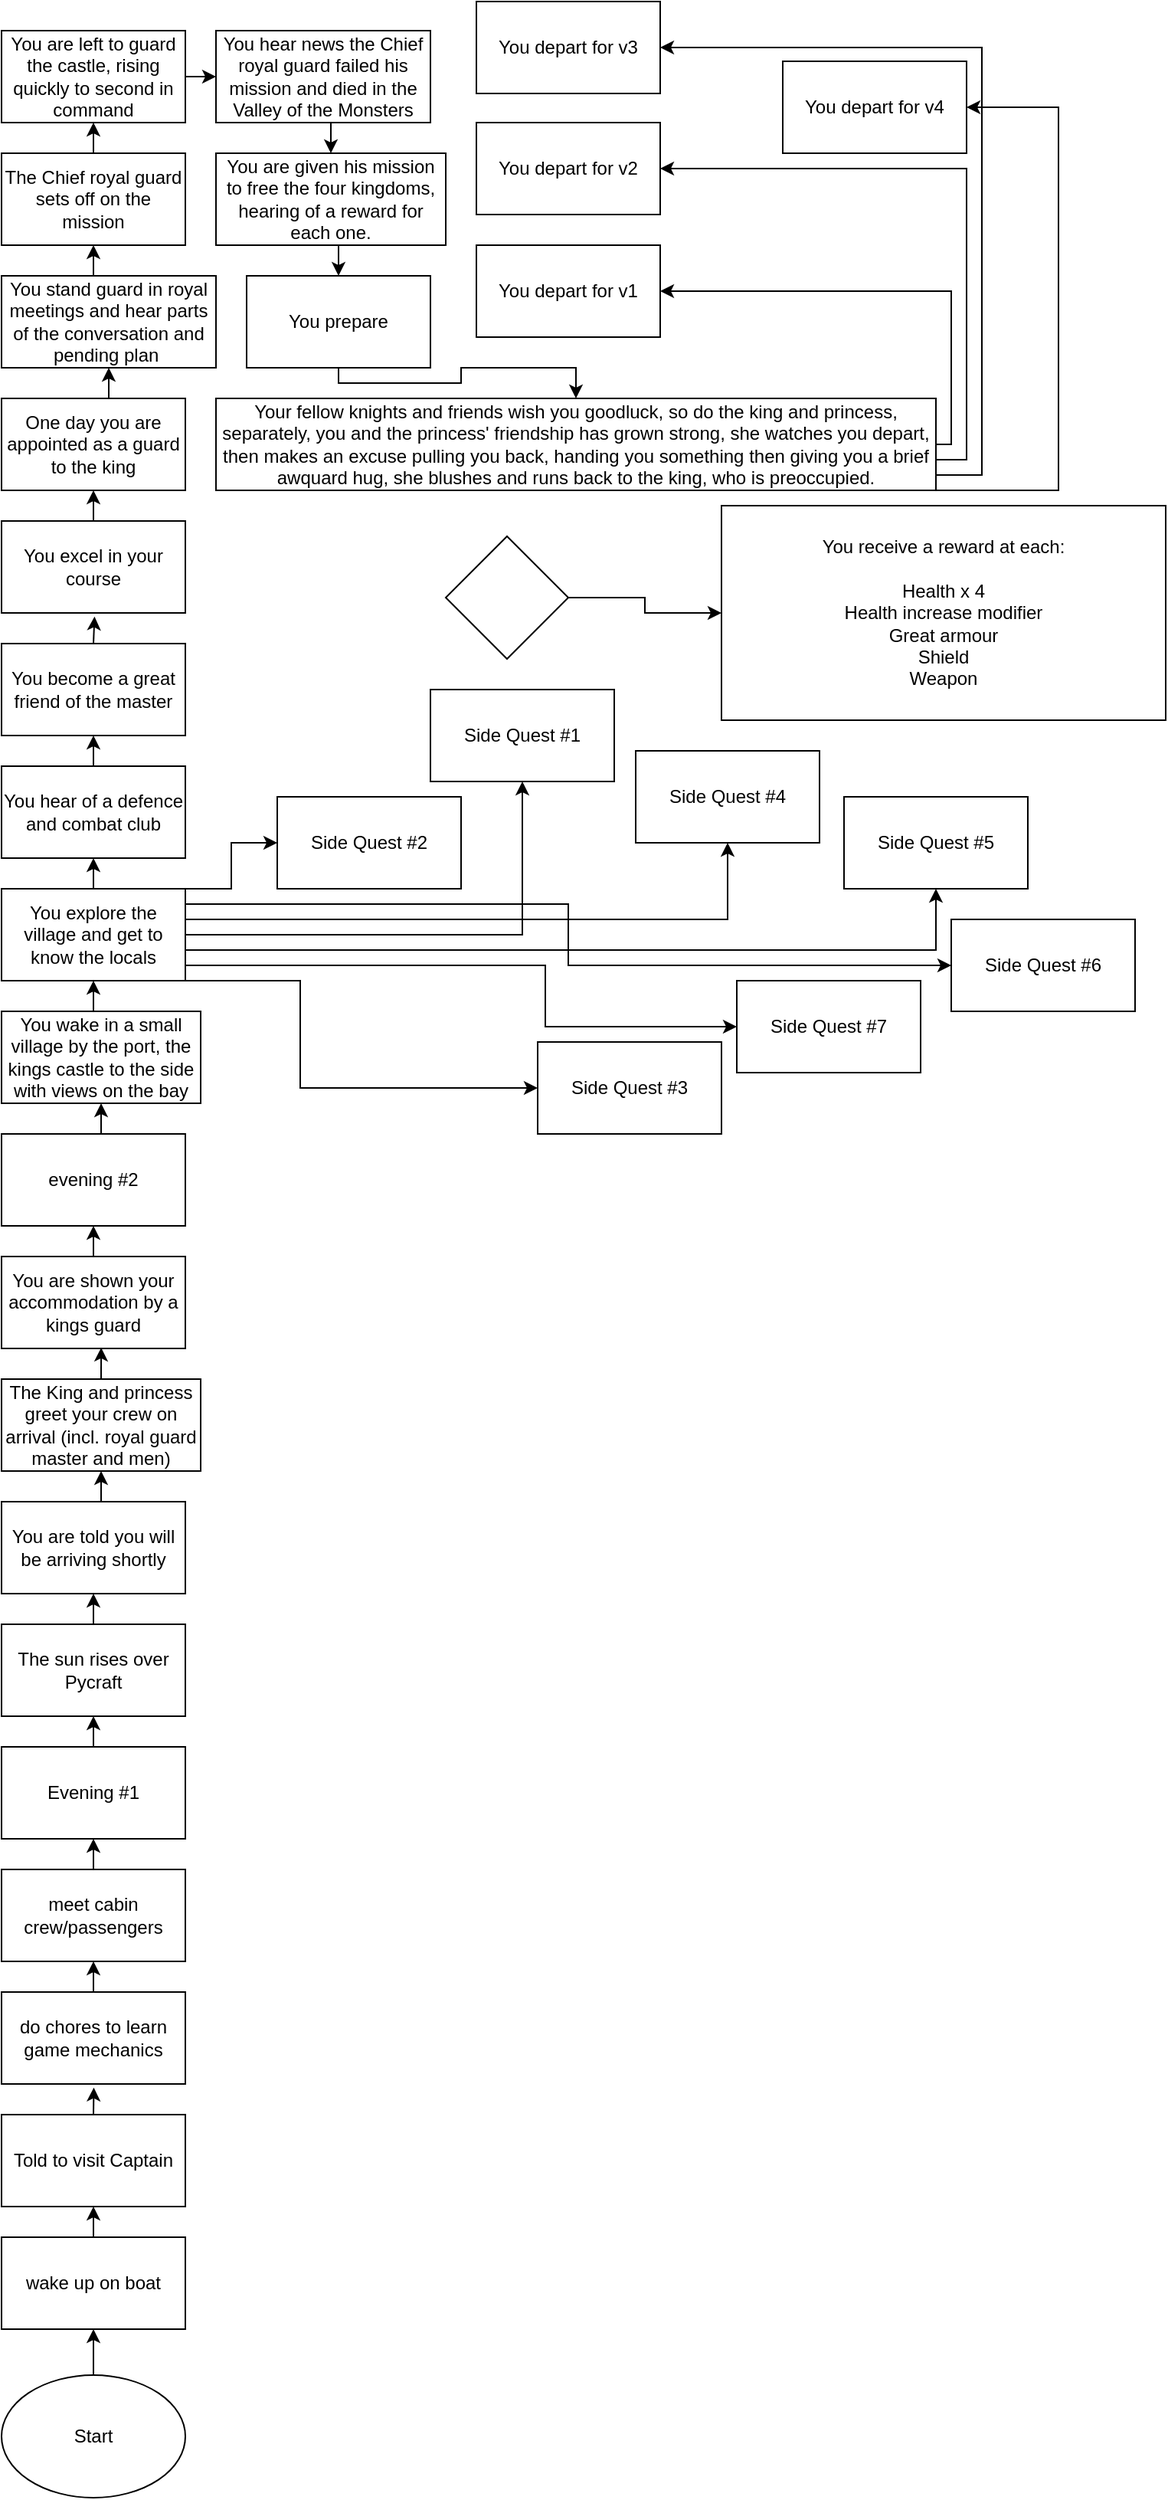 <mxfile version="15.0.3" type="device"><diagram id="lbNoJtAVutJ1ZbNIaTL9" name="Page-1"><mxGraphModel dx="677" dy="1547" grid="1" gridSize="10" guides="1" tooltips="1" connect="1" arrows="1" fold="1" page="1" pageScale="1" pageWidth="827" pageHeight="1169" math="0" shadow="0"><root><mxCell id="0"/><mxCell id="1" parent="0"/><mxCell id="6R_irC6PejWDJI_ZUzhK-5" style="edgeStyle=orthogonalEdgeStyle;rounded=0;orthogonalLoop=1;jettySize=auto;html=1;exitX=0.5;exitY=0;exitDx=0;exitDy=0;entryX=0.5;entryY=1;entryDx=0;entryDy=0;" edge="1" parent="1" source="6R_irC6PejWDJI_ZUzhK-1" target="6R_irC6PejWDJI_ZUzhK-4"><mxGeometry relative="1" as="geometry"/></mxCell><mxCell id="6R_irC6PejWDJI_ZUzhK-1" value="wake up on boat" style="rounded=0;whiteSpace=wrap;html=1;" vertex="1" parent="1"><mxGeometry y="290" width="120" height="60" as="geometry"/></mxCell><mxCell id="6R_irC6PejWDJI_ZUzhK-3" style="edgeStyle=orthogonalEdgeStyle;rounded=0;orthogonalLoop=1;jettySize=auto;html=1;exitX=0.5;exitY=0;exitDx=0;exitDy=0;entryX=0.5;entryY=1;entryDx=0;entryDy=0;" edge="1" parent="1" source="6R_irC6PejWDJI_ZUzhK-2" target="6R_irC6PejWDJI_ZUzhK-1"><mxGeometry relative="1" as="geometry"/></mxCell><mxCell id="6R_irC6PejWDJI_ZUzhK-2" value="Start" style="ellipse;whiteSpace=wrap;html=1;" vertex="1" parent="1"><mxGeometry y="380" width="120" height="80" as="geometry"/></mxCell><mxCell id="6R_irC6PejWDJI_ZUzhK-7" style="edgeStyle=orthogonalEdgeStyle;rounded=0;orthogonalLoop=1;jettySize=auto;html=1;exitX=0.5;exitY=0;exitDx=0;exitDy=0;entryX=0.502;entryY=1.039;entryDx=0;entryDy=0;entryPerimeter=0;" edge="1" parent="1" source="6R_irC6PejWDJI_ZUzhK-4" target="6R_irC6PejWDJI_ZUzhK-6"><mxGeometry relative="1" as="geometry"/></mxCell><mxCell id="6R_irC6PejWDJI_ZUzhK-4" value="Told to visit Captain" style="rounded=0;whiteSpace=wrap;html=1;" vertex="1" parent="1"><mxGeometry y="210" width="120" height="60" as="geometry"/></mxCell><mxCell id="6R_irC6PejWDJI_ZUzhK-9" style="edgeStyle=orthogonalEdgeStyle;rounded=0;orthogonalLoop=1;jettySize=auto;html=1;exitX=0.5;exitY=0;exitDx=0;exitDy=0;entryX=0.5;entryY=1;entryDx=0;entryDy=0;" edge="1" parent="1" source="6R_irC6PejWDJI_ZUzhK-6" target="6R_irC6PejWDJI_ZUzhK-8"><mxGeometry relative="1" as="geometry"/></mxCell><mxCell id="6R_irC6PejWDJI_ZUzhK-6" value="do chores to learn game mechanics" style="rounded=0;whiteSpace=wrap;html=1;" vertex="1" parent="1"><mxGeometry y="130" width="120" height="60" as="geometry"/></mxCell><mxCell id="6R_irC6PejWDJI_ZUzhK-11" style="edgeStyle=orthogonalEdgeStyle;rounded=0;orthogonalLoop=1;jettySize=auto;html=1;exitX=0.5;exitY=0;exitDx=0;exitDy=0;entryX=0.5;entryY=1;entryDx=0;entryDy=0;" edge="1" parent="1" source="6R_irC6PejWDJI_ZUzhK-8" target="6R_irC6PejWDJI_ZUzhK-10"><mxGeometry relative="1" as="geometry"/></mxCell><mxCell id="6R_irC6PejWDJI_ZUzhK-8" value="meet cabin crew/passengers" style="rounded=0;whiteSpace=wrap;html=1;" vertex="1" parent="1"><mxGeometry y="50" width="120" height="60" as="geometry"/></mxCell><mxCell id="6R_irC6PejWDJI_ZUzhK-14" style="edgeStyle=orthogonalEdgeStyle;rounded=0;orthogonalLoop=1;jettySize=auto;html=1;exitX=0.5;exitY=0;exitDx=0;exitDy=0;entryX=0.5;entryY=1;entryDx=0;entryDy=0;" edge="1" parent="1" source="6R_irC6PejWDJI_ZUzhK-10" target="6R_irC6PejWDJI_ZUzhK-12"><mxGeometry relative="1" as="geometry"/></mxCell><mxCell id="6R_irC6PejWDJI_ZUzhK-10" value="Evening #1" style="rounded=0;whiteSpace=wrap;html=1;" vertex="1" parent="1"><mxGeometry y="-30" width="120" height="60" as="geometry"/></mxCell><mxCell id="6R_irC6PejWDJI_ZUzhK-15" style="edgeStyle=orthogonalEdgeStyle;rounded=0;orthogonalLoop=1;jettySize=auto;html=1;exitX=0.5;exitY=0;exitDx=0;exitDy=0;entryX=0.5;entryY=1;entryDx=0;entryDy=0;" edge="1" parent="1" source="6R_irC6PejWDJI_ZUzhK-12" target="6R_irC6PejWDJI_ZUzhK-13"><mxGeometry relative="1" as="geometry"/></mxCell><mxCell id="6R_irC6PejWDJI_ZUzhK-12" value="The sun rises over Pycraft" style="rounded=0;whiteSpace=wrap;html=1;" vertex="1" parent="1"><mxGeometry y="-110" width="120" height="60" as="geometry"/></mxCell><mxCell id="6R_irC6PejWDJI_ZUzhK-17" style="edgeStyle=orthogonalEdgeStyle;rounded=0;orthogonalLoop=1;jettySize=auto;html=1;exitX=0.5;exitY=0;exitDx=0;exitDy=0;entryX=0.5;entryY=1;entryDx=0;entryDy=0;" edge="1" parent="1" source="6R_irC6PejWDJI_ZUzhK-13" target="6R_irC6PejWDJI_ZUzhK-16"><mxGeometry relative="1" as="geometry"/></mxCell><mxCell id="6R_irC6PejWDJI_ZUzhK-13" value="You are told you will be arriving shortly" style="rounded=0;whiteSpace=wrap;html=1;" vertex="1" parent="1"><mxGeometry y="-190" width="120" height="60" as="geometry"/></mxCell><mxCell id="6R_irC6PejWDJI_ZUzhK-20" style="edgeStyle=orthogonalEdgeStyle;rounded=0;orthogonalLoop=1;jettySize=auto;html=1;exitX=0.5;exitY=0;exitDx=0;exitDy=0;entryX=0.542;entryY=0.991;entryDx=0;entryDy=0;entryPerimeter=0;" edge="1" parent="1" source="6R_irC6PejWDJI_ZUzhK-16" target="6R_irC6PejWDJI_ZUzhK-18"><mxGeometry relative="1" as="geometry"/></mxCell><mxCell id="6R_irC6PejWDJI_ZUzhK-16" value="The King and princess greet your crew on arrival (incl. royal guard master and men)" style="rounded=0;whiteSpace=wrap;html=1;" vertex="1" parent="1"><mxGeometry y="-270" width="130" height="60" as="geometry"/></mxCell><mxCell id="6R_irC6PejWDJI_ZUzhK-21" style="edgeStyle=orthogonalEdgeStyle;rounded=0;orthogonalLoop=1;jettySize=auto;html=1;exitX=0.5;exitY=0;exitDx=0;exitDy=0;entryX=0.5;entryY=1;entryDx=0;entryDy=0;" edge="1" parent="1" source="6R_irC6PejWDJI_ZUzhK-18" target="6R_irC6PejWDJI_ZUzhK-19"><mxGeometry relative="1" as="geometry"/></mxCell><mxCell id="6R_irC6PejWDJI_ZUzhK-18" value="You are shown your accommodation by a kings guard" style="rounded=0;whiteSpace=wrap;html=1;" vertex="1" parent="1"><mxGeometry y="-350" width="120" height="60" as="geometry"/></mxCell><mxCell id="6R_irC6PejWDJI_ZUzhK-23" style="edgeStyle=orthogonalEdgeStyle;rounded=0;orthogonalLoop=1;jettySize=auto;html=1;exitX=0.5;exitY=0;exitDx=0;exitDy=0;entryX=0.5;entryY=1;entryDx=0;entryDy=0;" edge="1" parent="1" source="6R_irC6PejWDJI_ZUzhK-19" target="6R_irC6PejWDJI_ZUzhK-22"><mxGeometry relative="1" as="geometry"/></mxCell><mxCell id="6R_irC6PejWDJI_ZUzhK-19" value="evening #2" style="rounded=0;whiteSpace=wrap;html=1;" vertex="1" parent="1"><mxGeometry y="-430" width="120" height="60" as="geometry"/></mxCell><mxCell id="6R_irC6PejWDJI_ZUzhK-27" style="edgeStyle=orthogonalEdgeStyle;rounded=0;orthogonalLoop=1;jettySize=auto;html=1;exitX=0.5;exitY=0;exitDx=0;exitDy=0;entryX=0.5;entryY=1;entryDx=0;entryDy=0;" edge="1" parent="1" source="6R_irC6PejWDJI_ZUzhK-22" target="6R_irC6PejWDJI_ZUzhK-24"><mxGeometry relative="1" as="geometry"/></mxCell><mxCell id="6R_irC6PejWDJI_ZUzhK-22" value="You wake in a small village by the port, the kings castle to the side with views on the bay" style="rounded=0;whiteSpace=wrap;html=1;" vertex="1" parent="1"><mxGeometry y="-510" width="130" height="60" as="geometry"/></mxCell><mxCell id="6R_irC6PejWDJI_ZUzhK-28" style="edgeStyle=orthogonalEdgeStyle;rounded=0;orthogonalLoop=1;jettySize=auto;html=1;exitX=1;exitY=0.5;exitDx=0;exitDy=0;entryX=0;entryY=0.5;entryDx=0;entryDy=0;" edge="1" parent="1" source="6R_irC6PejWDJI_ZUzhK-24" target="6R_irC6PejWDJI_ZUzhK-26"><mxGeometry relative="1" as="geometry"><Array as="points"><mxPoint x="120" y="-590"/><mxPoint x="150" y="-590"/><mxPoint x="150" y="-620"/></Array></mxGeometry></mxCell><mxCell id="6R_irC6PejWDJI_ZUzhK-35" style="edgeStyle=orthogonalEdgeStyle;rounded=0;orthogonalLoop=1;jettySize=auto;html=1;exitX=1;exitY=0.5;exitDx=0;exitDy=0;entryX=0.5;entryY=1;entryDx=0;entryDy=0;" edge="1" parent="1" source="6R_irC6PejWDJI_ZUzhK-24" target="6R_irC6PejWDJI_ZUzhK-29"><mxGeometry relative="1" as="geometry"><Array as="points"><mxPoint x="340" y="-560"/></Array></mxGeometry></mxCell><mxCell id="6R_irC6PejWDJI_ZUzhK-36" style="edgeStyle=orthogonalEdgeStyle;rounded=0;orthogonalLoop=1;jettySize=auto;html=1;exitX=1;exitY=0.5;exitDx=0;exitDy=0;entryX=0;entryY=0.5;entryDx=0;entryDy=0;" edge="1" parent="1" source="6R_irC6PejWDJI_ZUzhK-24" target="6R_irC6PejWDJI_ZUzhK-30"><mxGeometry relative="1" as="geometry"><Array as="points"><mxPoint x="120" y="-530"/><mxPoint x="195" y="-530"/><mxPoint x="195" y="-460"/></Array></mxGeometry></mxCell><mxCell id="6R_irC6PejWDJI_ZUzhK-37" style="edgeStyle=orthogonalEdgeStyle;rounded=0;orthogonalLoop=1;jettySize=auto;html=1;exitX=1;exitY=0.5;exitDx=0;exitDy=0;entryX=0.5;entryY=1;entryDx=0;entryDy=0;" edge="1" parent="1" source="6R_irC6PejWDJI_ZUzhK-24" target="6R_irC6PejWDJI_ZUzhK-31"><mxGeometry relative="1" as="geometry"><Array as="points"><mxPoint x="120" y="-570"/><mxPoint x="474" y="-570"/></Array></mxGeometry></mxCell><mxCell id="6R_irC6PejWDJI_ZUzhK-38" style="edgeStyle=orthogonalEdgeStyle;rounded=0;orthogonalLoop=1;jettySize=auto;html=1;exitX=1;exitY=0.5;exitDx=0;exitDy=0;entryX=0.5;entryY=1;entryDx=0;entryDy=0;" edge="1" parent="1" source="6R_irC6PejWDJI_ZUzhK-24" target="6R_irC6PejWDJI_ZUzhK-32"><mxGeometry relative="1" as="geometry"><Array as="points"><mxPoint x="120" y="-550"/><mxPoint x="610" y="-550"/></Array></mxGeometry></mxCell><mxCell id="6R_irC6PejWDJI_ZUzhK-39" style="edgeStyle=orthogonalEdgeStyle;rounded=0;orthogonalLoop=1;jettySize=auto;html=1;exitX=1;exitY=0.5;exitDx=0;exitDy=0;entryX=0;entryY=0.5;entryDx=0;entryDy=0;" edge="1" parent="1" source="6R_irC6PejWDJI_ZUzhK-24" target="6R_irC6PejWDJI_ZUzhK-33"><mxGeometry relative="1" as="geometry"><Array as="points"><mxPoint x="120" y="-580"/><mxPoint x="370" y="-580"/><mxPoint x="370" y="-540"/></Array></mxGeometry></mxCell><mxCell id="6R_irC6PejWDJI_ZUzhK-41" style="edgeStyle=orthogonalEdgeStyle;rounded=0;orthogonalLoop=1;jettySize=auto;html=1;exitX=1;exitY=0.5;exitDx=0;exitDy=0;entryX=0;entryY=0.5;entryDx=0;entryDy=0;" edge="1" parent="1" source="6R_irC6PejWDJI_ZUzhK-24" target="6R_irC6PejWDJI_ZUzhK-34"><mxGeometry relative="1" as="geometry"><Array as="points"><mxPoint x="120" y="-540"/><mxPoint x="355" y="-540"/><mxPoint x="355" y="-500"/></Array></mxGeometry></mxCell><mxCell id="6R_irC6PejWDJI_ZUzhK-44" style="edgeStyle=orthogonalEdgeStyle;rounded=0;orthogonalLoop=1;jettySize=auto;html=1;exitX=0.5;exitY=0;exitDx=0;exitDy=0;entryX=0.5;entryY=1;entryDx=0;entryDy=0;" edge="1" parent="1" source="6R_irC6PejWDJI_ZUzhK-24" target="6R_irC6PejWDJI_ZUzhK-25"><mxGeometry relative="1" as="geometry"/></mxCell><mxCell id="6R_irC6PejWDJI_ZUzhK-24" value="You explore the village and get to know the locals" style="rounded=0;whiteSpace=wrap;html=1;" vertex="1" parent="1"><mxGeometry y="-590" width="120" height="60" as="geometry"/></mxCell><mxCell id="6R_irC6PejWDJI_ZUzhK-46" style="edgeStyle=orthogonalEdgeStyle;rounded=0;orthogonalLoop=1;jettySize=auto;html=1;exitX=0.5;exitY=0;exitDx=0;exitDy=0;entryX=0.5;entryY=1;entryDx=0;entryDy=0;" edge="1" parent="1" source="6R_irC6PejWDJI_ZUzhK-25" target="6R_irC6PejWDJI_ZUzhK-45"><mxGeometry relative="1" as="geometry"/></mxCell><mxCell id="6R_irC6PejWDJI_ZUzhK-25" value="You hear of a defence and combat club" style="rounded=0;whiteSpace=wrap;html=1;" vertex="1" parent="1"><mxGeometry y="-670" width="120" height="60" as="geometry"/></mxCell><mxCell id="6R_irC6PejWDJI_ZUzhK-26" value="Side Quest #2" style="rounded=0;whiteSpace=wrap;html=1;" vertex="1" parent="1"><mxGeometry x="180" y="-650" width="120" height="60" as="geometry"/></mxCell><mxCell id="6R_irC6PejWDJI_ZUzhK-29" value="Side Quest #1" style="rounded=0;whiteSpace=wrap;html=1;" vertex="1" parent="1"><mxGeometry x="280" y="-720" width="120" height="60" as="geometry"/></mxCell><mxCell id="6R_irC6PejWDJI_ZUzhK-30" value="Side Quest #3" style="rounded=0;whiteSpace=wrap;html=1;" vertex="1" parent="1"><mxGeometry x="350" y="-490" width="120" height="60" as="geometry"/></mxCell><mxCell id="6R_irC6PejWDJI_ZUzhK-31" value="Side Quest #4" style="rounded=0;whiteSpace=wrap;html=1;" vertex="1" parent="1"><mxGeometry x="414" y="-680" width="120" height="60" as="geometry"/></mxCell><mxCell id="6R_irC6PejWDJI_ZUzhK-32" value="Side Quest #5" style="rounded=0;whiteSpace=wrap;html=1;" vertex="1" parent="1"><mxGeometry x="550" y="-650" width="120" height="60" as="geometry"/></mxCell><mxCell id="6R_irC6PejWDJI_ZUzhK-33" value="Side Quest #6" style="rounded=0;whiteSpace=wrap;html=1;" vertex="1" parent="1"><mxGeometry x="620" y="-570" width="120" height="60" as="geometry"/></mxCell><mxCell id="6R_irC6PejWDJI_ZUzhK-34" value="Side Quest #7" style="rounded=0;whiteSpace=wrap;html=1;" vertex="1" parent="1"><mxGeometry x="480" y="-530" width="120" height="60" as="geometry"/></mxCell><mxCell id="6R_irC6PejWDJI_ZUzhK-48" style="edgeStyle=orthogonalEdgeStyle;rounded=0;orthogonalLoop=1;jettySize=auto;html=1;exitX=0.5;exitY=0;exitDx=0;exitDy=0;entryX=0.506;entryY=1.039;entryDx=0;entryDy=0;entryPerimeter=0;" edge="1" parent="1" source="6R_irC6PejWDJI_ZUzhK-45" target="6R_irC6PejWDJI_ZUzhK-47"><mxGeometry relative="1" as="geometry"/></mxCell><mxCell id="6R_irC6PejWDJI_ZUzhK-45" value="You become a great friend of the master" style="rounded=0;whiteSpace=wrap;html=1;" vertex="1" parent="1"><mxGeometry y="-750" width="120" height="60" as="geometry"/></mxCell><mxCell id="6R_irC6PejWDJI_ZUzhK-51" style="edgeStyle=orthogonalEdgeStyle;rounded=0;orthogonalLoop=1;jettySize=auto;html=1;exitX=0.5;exitY=0;exitDx=0;exitDy=0;entryX=0.5;entryY=1;entryDx=0;entryDy=0;" edge="1" parent="1" source="6R_irC6PejWDJI_ZUzhK-47" target="6R_irC6PejWDJI_ZUzhK-49"><mxGeometry relative="1" as="geometry"/></mxCell><mxCell id="6R_irC6PejWDJI_ZUzhK-47" value="You excel in your course" style="rounded=0;whiteSpace=wrap;html=1;" vertex="1" parent="1"><mxGeometry y="-830" width="120" height="60" as="geometry"/></mxCell><mxCell id="6R_irC6PejWDJI_ZUzhK-52" style="edgeStyle=orthogonalEdgeStyle;rounded=0;orthogonalLoop=1;jettySize=auto;html=1;exitX=0.5;exitY=0;exitDx=0;exitDy=0;entryX=0.5;entryY=1;entryDx=0;entryDy=0;" edge="1" parent="1" source="6R_irC6PejWDJI_ZUzhK-49" target="6R_irC6PejWDJI_ZUzhK-50"><mxGeometry relative="1" as="geometry"/></mxCell><mxCell id="6R_irC6PejWDJI_ZUzhK-49" value="One day you are appointed as a guard to the king" style="rounded=0;whiteSpace=wrap;html=1;" vertex="1" parent="1"><mxGeometry y="-910" width="120" height="60" as="geometry"/></mxCell><mxCell id="6R_irC6PejWDJI_ZUzhK-54" style="edgeStyle=orthogonalEdgeStyle;rounded=0;orthogonalLoop=1;jettySize=auto;html=1;exitX=0.5;exitY=0;exitDx=0;exitDy=0;entryX=0.5;entryY=1;entryDx=0;entryDy=0;" edge="1" parent="1" source="6R_irC6PejWDJI_ZUzhK-50" target="6R_irC6PejWDJI_ZUzhK-53"><mxGeometry relative="1" as="geometry"/></mxCell><mxCell id="6R_irC6PejWDJI_ZUzhK-50" value="You stand guard in royal meetings and hear parts of the conversation and pending plan&amp;nbsp;" style="rounded=0;whiteSpace=wrap;html=1;" vertex="1" parent="1"><mxGeometry y="-990" width="140" height="60" as="geometry"/></mxCell><mxCell id="6R_irC6PejWDJI_ZUzhK-57" style="edgeStyle=orthogonalEdgeStyle;rounded=0;orthogonalLoop=1;jettySize=auto;html=1;exitX=0.5;exitY=0;exitDx=0;exitDy=0;entryX=0.5;entryY=1;entryDx=0;entryDy=0;" edge="1" parent="1" source="6R_irC6PejWDJI_ZUzhK-53" target="6R_irC6PejWDJI_ZUzhK-55"><mxGeometry relative="1" as="geometry"/></mxCell><mxCell id="6R_irC6PejWDJI_ZUzhK-53" value="The Chief royal guard sets off on the mission" style="rounded=0;whiteSpace=wrap;html=1;" vertex="1" parent="1"><mxGeometry y="-1070" width="120" height="60" as="geometry"/></mxCell><mxCell id="6R_irC6PejWDJI_ZUzhK-58" style="edgeStyle=orthogonalEdgeStyle;rounded=0;orthogonalLoop=1;jettySize=auto;html=1;exitX=1;exitY=0.5;exitDx=0;exitDy=0;entryX=0;entryY=0.5;entryDx=0;entryDy=0;" edge="1" parent="1" source="6R_irC6PejWDJI_ZUzhK-55" target="6R_irC6PejWDJI_ZUzhK-56"><mxGeometry relative="1" as="geometry"/></mxCell><mxCell id="6R_irC6PejWDJI_ZUzhK-55" value="You are left to guard the castle, rising quickly to second in command" style="rounded=0;whiteSpace=wrap;html=1;" vertex="1" parent="1"><mxGeometry y="-1150" width="120" height="60" as="geometry"/></mxCell><mxCell id="6R_irC6PejWDJI_ZUzhK-60" style="edgeStyle=orthogonalEdgeStyle;rounded=0;orthogonalLoop=1;jettySize=auto;html=1;exitX=0.5;exitY=1;exitDx=0;exitDy=0;entryX=0.5;entryY=0;entryDx=0;entryDy=0;" edge="1" parent="1" source="6R_irC6PejWDJI_ZUzhK-56" target="6R_irC6PejWDJI_ZUzhK-59"><mxGeometry relative="1" as="geometry"/></mxCell><mxCell id="6R_irC6PejWDJI_ZUzhK-56" value="You hear news the Chief royal guard failed his mission and died in the Valley of the Monsters" style="rounded=0;whiteSpace=wrap;html=1;" vertex="1" parent="1"><mxGeometry x="140" y="-1150" width="140" height="60" as="geometry"/></mxCell><mxCell id="6R_irC6PejWDJI_ZUzhK-62" style="edgeStyle=orthogonalEdgeStyle;rounded=0;orthogonalLoop=1;jettySize=auto;html=1;exitX=0.5;exitY=1;exitDx=0;exitDy=0;entryX=0.5;entryY=0;entryDx=0;entryDy=0;" edge="1" parent="1" source="6R_irC6PejWDJI_ZUzhK-59" target="6R_irC6PejWDJI_ZUzhK-61"><mxGeometry relative="1" as="geometry"/></mxCell><mxCell id="6R_irC6PejWDJI_ZUzhK-59" value="You are given his mission to free the four kingdoms, hearing of a reward for each one." style="rounded=0;whiteSpace=wrap;html=1;" vertex="1" parent="1"><mxGeometry x="140" y="-1070" width="150" height="60" as="geometry"/></mxCell><mxCell id="6R_irC6PejWDJI_ZUzhK-64" style="edgeStyle=orthogonalEdgeStyle;rounded=0;orthogonalLoop=1;jettySize=auto;html=1;exitX=0.5;exitY=1;exitDx=0;exitDy=0;entryX=0.5;entryY=0;entryDx=0;entryDy=0;" edge="1" parent="1" source="6R_irC6PejWDJI_ZUzhK-61" target="6R_irC6PejWDJI_ZUzhK-63"><mxGeometry relative="1" as="geometry"><Array as="points"><mxPoint x="220" y="-920"/><mxPoint x="300" y="-920"/><mxPoint x="300" y="-930"/><mxPoint x="375" y="-930"/></Array></mxGeometry></mxCell><mxCell id="6R_irC6PejWDJI_ZUzhK-61" value="You prepare" style="rounded=0;whiteSpace=wrap;html=1;" vertex="1" parent="1"><mxGeometry x="160" y="-990" width="120" height="60" as="geometry"/></mxCell><mxCell id="6R_irC6PejWDJI_ZUzhK-69" style="edgeStyle=orthogonalEdgeStyle;rounded=0;orthogonalLoop=1;jettySize=auto;html=1;exitX=1;exitY=0.5;exitDx=0;exitDy=0;entryX=1;entryY=0.5;entryDx=0;entryDy=0;" edge="1" parent="1" source="6R_irC6PejWDJI_ZUzhK-63" target="6R_irC6PejWDJI_ZUzhK-65"><mxGeometry relative="1" as="geometry"><Array as="points"><mxPoint x="620" y="-880"/><mxPoint x="620" y="-980"/></Array></mxGeometry></mxCell><mxCell id="6R_irC6PejWDJI_ZUzhK-70" style="edgeStyle=orthogonalEdgeStyle;rounded=0;orthogonalLoop=1;jettySize=auto;html=1;exitX=1;exitY=0.5;exitDx=0;exitDy=0;entryX=1;entryY=0.5;entryDx=0;entryDy=0;" edge="1" parent="1" source="6R_irC6PejWDJI_ZUzhK-63" target="6R_irC6PejWDJI_ZUzhK-66"><mxGeometry relative="1" as="geometry"><Array as="points"><mxPoint x="610" y="-870"/><mxPoint x="630" y="-870"/><mxPoint x="630" y="-1060"/></Array></mxGeometry></mxCell><mxCell id="6R_irC6PejWDJI_ZUzhK-71" style="edgeStyle=orthogonalEdgeStyle;rounded=0;orthogonalLoop=1;jettySize=auto;html=1;exitX=1;exitY=0.5;exitDx=0;exitDy=0;entryX=1;entryY=0.5;entryDx=0;entryDy=0;" edge="1" parent="1" source="6R_irC6PejWDJI_ZUzhK-63" target="6R_irC6PejWDJI_ZUzhK-67"><mxGeometry relative="1" as="geometry"><Array as="points"><mxPoint x="610" y="-860"/><mxPoint x="640" y="-860"/><mxPoint x="640" y="-1139"/></Array></mxGeometry></mxCell><mxCell id="6R_irC6PejWDJI_ZUzhK-72" style="edgeStyle=orthogonalEdgeStyle;rounded=0;orthogonalLoop=1;jettySize=auto;html=1;exitX=1;exitY=0.5;exitDx=0;exitDy=0;entryX=1;entryY=0.5;entryDx=0;entryDy=0;" edge="1" parent="1" source="6R_irC6PejWDJI_ZUzhK-63" target="6R_irC6PejWDJI_ZUzhK-68"><mxGeometry relative="1" as="geometry"><Array as="points"><mxPoint x="610" y="-850"/><mxPoint x="690" y="-850"/><mxPoint x="690" y="-1100"/></Array></mxGeometry></mxCell><mxCell id="6R_irC6PejWDJI_ZUzhK-63" value="Your fellow knights and friends wish you goodluck, so do the king and princess, separately, you and the princess' friendship has grown strong, she watches you depart, then makes an excuse pulling you back, handing you something then giving you a brief awquard hug, she blushes and runs back to the king, who is preoccupied." style="rounded=0;whiteSpace=wrap;html=1;" vertex="1" parent="1"><mxGeometry x="140" y="-910" width="470" height="60" as="geometry"/></mxCell><mxCell id="6R_irC6PejWDJI_ZUzhK-65" value="You depart for v1" style="rounded=0;whiteSpace=wrap;html=1;" vertex="1" parent="1"><mxGeometry x="310" y="-1010" width="120" height="60" as="geometry"/></mxCell><mxCell id="6R_irC6PejWDJI_ZUzhK-66" value="You depart for v2" style="rounded=0;whiteSpace=wrap;html=1;" vertex="1" parent="1"><mxGeometry x="310" y="-1090" width="120" height="60" as="geometry"/></mxCell><mxCell id="6R_irC6PejWDJI_ZUzhK-67" value="You depart for v3" style="rounded=0;whiteSpace=wrap;html=1;" vertex="1" parent="1"><mxGeometry x="310" y="-1169" width="120" height="60" as="geometry"/></mxCell><mxCell id="6R_irC6PejWDJI_ZUzhK-68" value="You depart for v4" style="rounded=0;whiteSpace=wrap;html=1;" vertex="1" parent="1"><mxGeometry x="510" y="-1130" width="120" height="60" as="geometry"/></mxCell><mxCell id="6R_irC6PejWDJI_ZUzhK-73" value="You receive a reward at each:&lt;br&gt;&lt;br&gt;Health x 4&lt;br&gt;Health increase modifier&lt;br&gt;Great armour&lt;br&gt;Shield&lt;br&gt;Weapon" style="rounded=0;whiteSpace=wrap;html=1;" vertex="1" parent="1"><mxGeometry x="470" y="-840" width="290" height="140" as="geometry"/></mxCell><mxCell id="6R_irC6PejWDJI_ZUzhK-75" style="edgeStyle=orthogonalEdgeStyle;rounded=0;orthogonalLoop=1;jettySize=auto;html=1;entryX=0;entryY=0.5;entryDx=0;entryDy=0;" edge="1" parent="1" source="6R_irC6PejWDJI_ZUzhK-74" target="6R_irC6PejWDJI_ZUzhK-73"><mxGeometry relative="1" as="geometry"/></mxCell><mxCell id="6R_irC6PejWDJI_ZUzhK-74" value="" style="rhombus;whiteSpace=wrap;html=1;" vertex="1" parent="1"><mxGeometry x="290" y="-820" width="80" height="80" as="geometry"/></mxCell></root></mxGraphModel></diagram></mxfile>